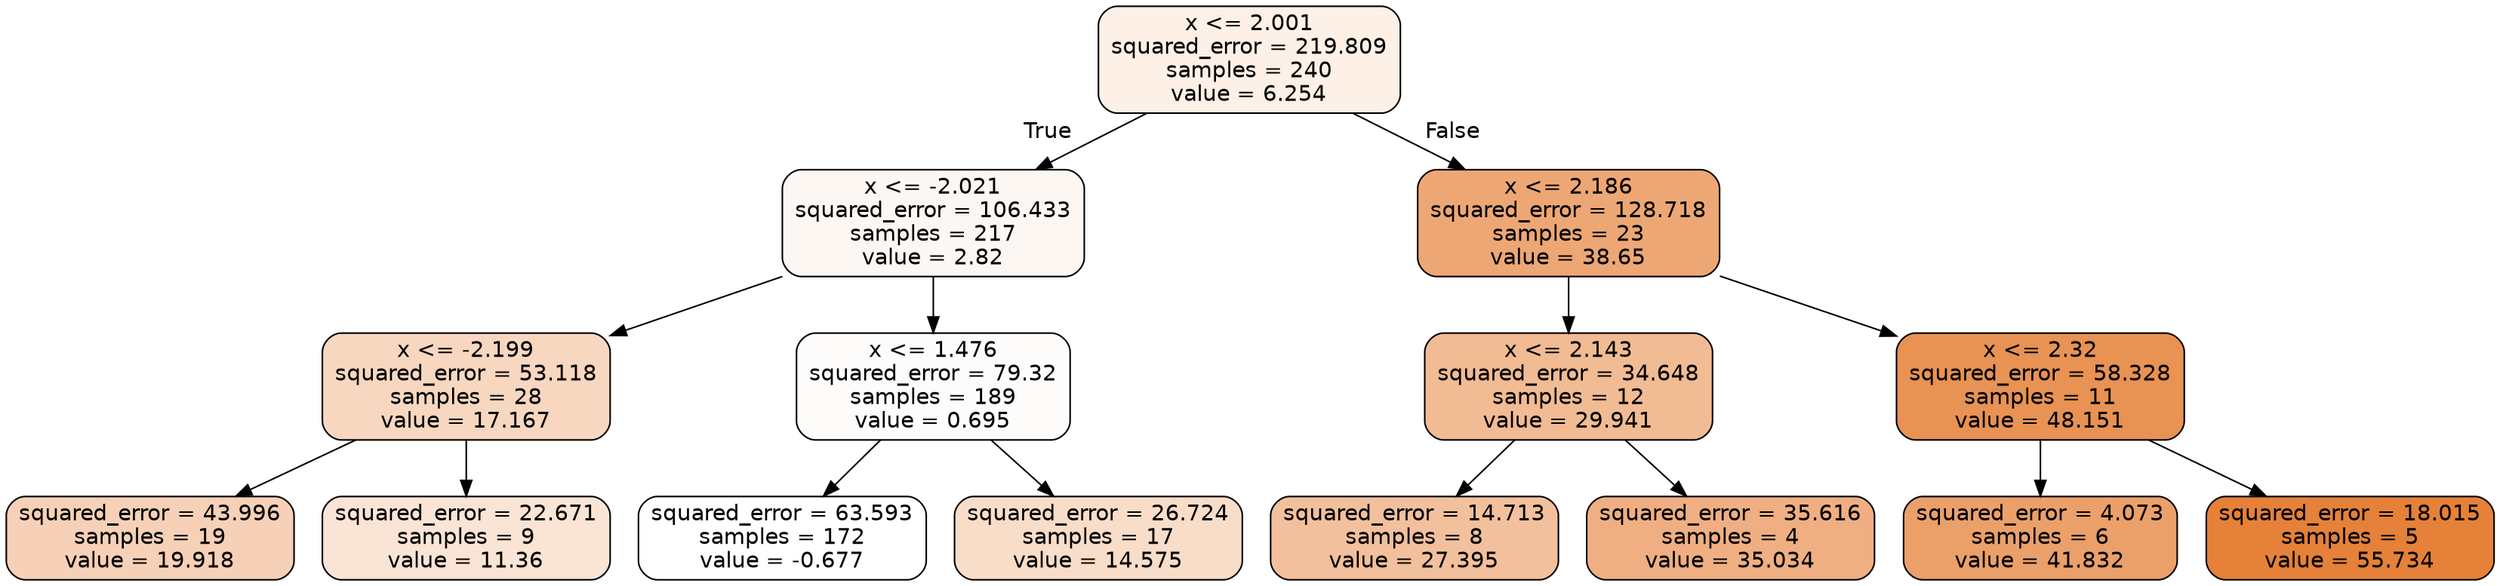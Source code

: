 digraph Tree {
node [shape=box, style="filled, rounded", color="black", fontname="helvetica"] ;
edge [fontname="helvetica"] ;
0 [label="x <= 2.001\nsquared_error = 219.809\nsamples = 240\nvalue = 6.254", fillcolor="#fcf0e7"] ;
1 [label="x <= -2.021\nsquared_error = 106.433\nsamples = 217\nvalue = 2.82", fillcolor="#fdf7f3"] ;
0 -> 1 [labeldistance=2.5, labelangle=45, headlabel="True"] ;
2 [label="x <= -2.199\nsquared_error = 53.118\nsamples = 28\nvalue = 17.167", fillcolor="#f7d7c0"] ;
1 -> 2 ;
3 [label="squared_error = 43.996\nsamples = 19\nvalue = 19.918", fillcolor="#f6d1b7"] ;
2 -> 3 ;
4 [label="squared_error = 22.671\nsamples = 9\nvalue = 11.36", fillcolor="#f9e4d5"] ;
2 -> 4 ;
5 [label="x <= 1.476\nsquared_error = 79.32\nsamples = 189\nvalue = 0.695", fillcolor="#fefcfa"] ;
1 -> 5 ;
6 [label="squared_error = 63.593\nsamples = 172\nvalue = -0.677", fillcolor="#ffffff"] ;
5 -> 6 ;
7 [label="squared_error = 26.724\nsamples = 17\nvalue = 14.575", fillcolor="#f8ddc9"] ;
5 -> 7 ;
8 [label="x <= 2.186\nsquared_error = 128.718\nsamples = 23\nvalue = 38.65", fillcolor="#eda775"] ;
0 -> 8 [labeldistance=2.5, labelangle=-45, headlabel="False"] ;
9 [label="x <= 2.143\nsquared_error = 34.648\nsamples = 12\nvalue = 29.941", fillcolor="#f1bb94"] ;
8 -> 9 ;
10 [label="squared_error = 14.713\nsamples = 8\nvalue = 27.395", fillcolor="#f2c09c"] ;
9 -> 10 ;
11 [label="squared_error = 35.616\nsamples = 4\nvalue = 35.034", fillcolor="#efaf82"] ;
9 -> 11 ;
12 [label="x <= 2.32\nsquared_error = 58.328\nsamples = 11\nvalue = 48.151", fillcolor="#e89254"] ;
8 -> 12 ;
13 [label="squared_error = 4.073\nsamples = 6\nvalue = 41.832", fillcolor="#eba06a"] ;
12 -> 13 ;
14 [label="squared_error = 18.015\nsamples = 5\nvalue = 55.734", fillcolor="#e58139"] ;
12 -> 14 ;
}
